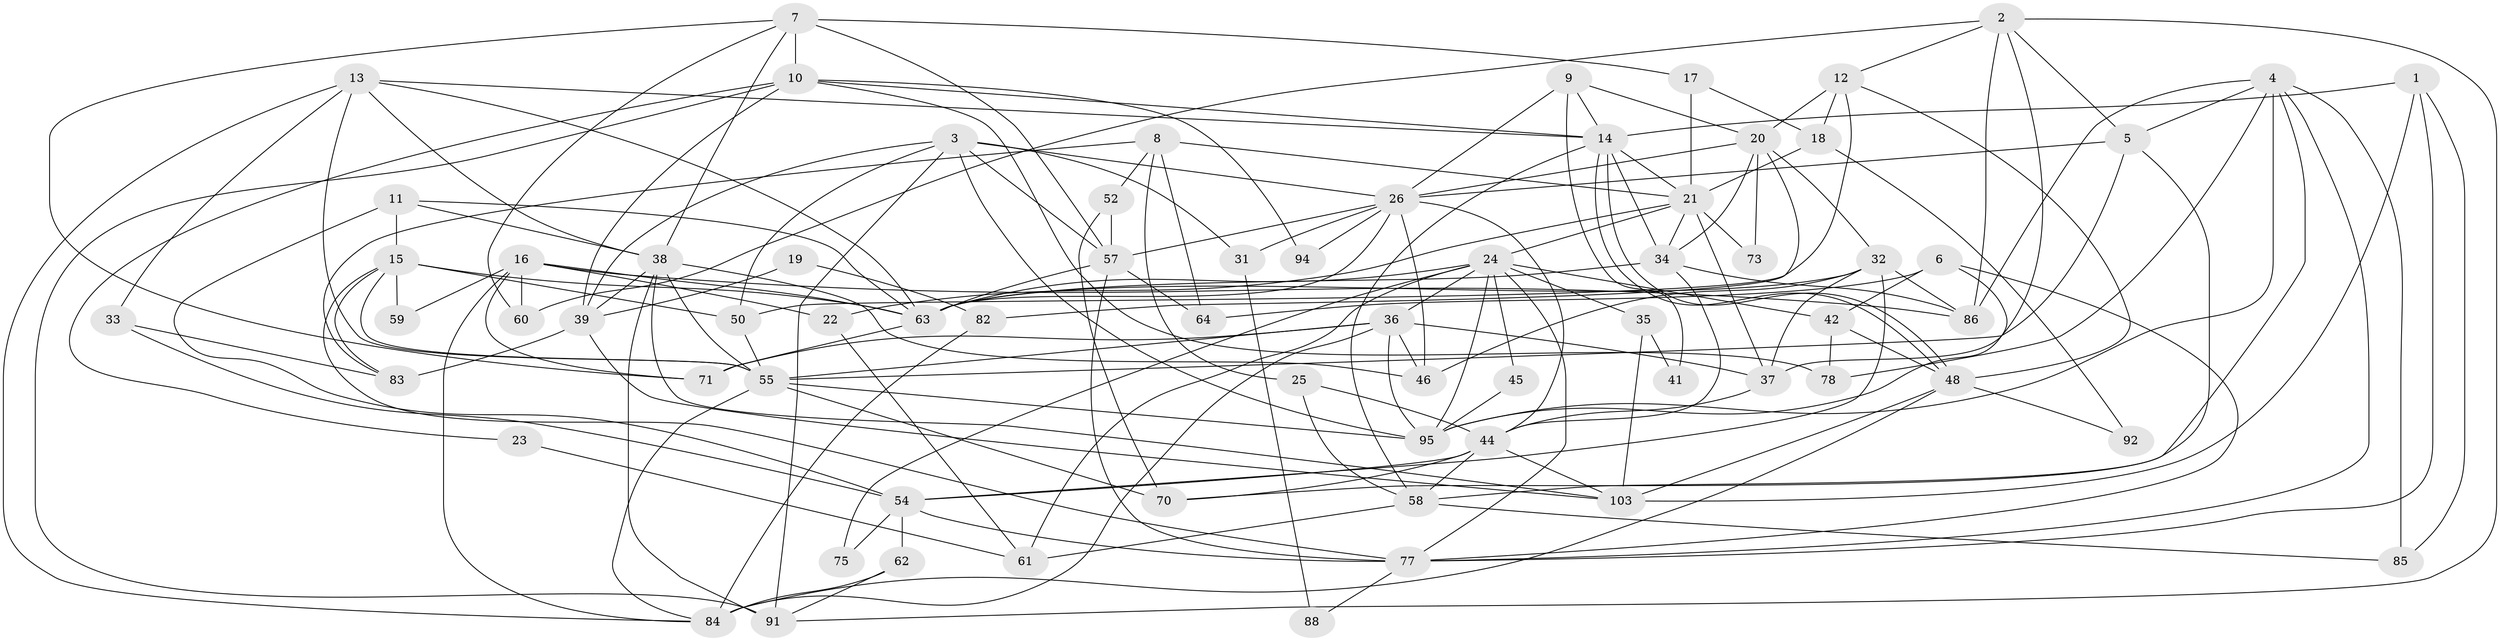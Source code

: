 // original degree distribution, {4: 0.26605504587155965, 3: 0.22935779816513763, 6: 0.10091743119266056, 2: 0.1743119266055046, 5: 0.1651376146788991, 7: 0.05504587155963303, 9: 0.009174311926605505}
// Generated by graph-tools (version 1.1) at 2025/11/02/27/25 16:11:17]
// undirected, 70 vertices, 175 edges
graph export_dot {
graph [start="1"]
  node [color=gray90,style=filled];
  1 [super="+43"];
  2 [super="+105"];
  3 [super="+76"];
  4 [super="+47"];
  5 [super="+100"];
  6 [super="+49"];
  7 [super="+96"];
  8 [super="+28"];
  9 [super="+29"];
  10 [super="+40"];
  11;
  12 [super="+104"];
  13;
  14 [super="+67"];
  15 [super="+81"];
  16 [super="+69"];
  17;
  18 [super="+30"];
  19;
  20 [super="+72"];
  21 [super="+97"];
  22;
  23;
  24 [super="+27"];
  25;
  26 [super="+53"];
  31;
  32 [super="+99"];
  33;
  34 [super="+107"];
  35;
  36 [super="+68"];
  37;
  38 [super="+87"];
  39 [super="+89"];
  41;
  42;
  44 [super="+56"];
  45;
  46 [super="+74"];
  48 [super="+51"];
  50 [super="+66"];
  52;
  54 [super="+106"];
  55 [super="+98"];
  57 [super="+79"];
  58 [super="+90"];
  59;
  60;
  61;
  62 [super="+65"];
  63 [super="+80"];
  64;
  70;
  71 [super="+108"];
  73;
  75;
  77 [super="+109"];
  78;
  82;
  83;
  84 [super="+102"];
  85 [super="+93"];
  86;
  88;
  91;
  92;
  94;
  95 [super="+101"];
  103;
  1 -- 77;
  1 -- 85;
  1 -- 14;
  1 -- 103;
  2 -- 60;
  2 -- 91;
  2 -- 37;
  2 -- 5;
  2 -- 86;
  2 -- 12;
  3 -- 57;
  3 -- 91;
  3 -- 31;
  3 -- 26;
  3 -- 95;
  3 -- 39;
  3 -- 50;
  4 -- 86;
  4 -- 78;
  4 -- 85;
  4 -- 70;
  4 -- 77;
  4 -- 5;
  4 -- 95;
  5 -- 26;
  5 -- 55;
  5 -- 58;
  6 -- 95;
  6 -- 64;
  6 -- 42;
  6 -- 77;
  7 -- 60;
  7 -- 71;
  7 -- 10;
  7 -- 57 [weight=2];
  7 -- 17;
  7 -- 38;
  8 -- 64;
  8 -- 25;
  8 -- 83;
  8 -- 52;
  8 -- 21;
  9 -- 20;
  9 -- 26;
  9 -- 14;
  9 -- 41;
  10 -- 91;
  10 -- 94;
  10 -- 39;
  10 -- 23;
  10 -- 78;
  10 -- 14;
  11 -- 63;
  11 -- 38;
  11 -- 15;
  11 -- 54;
  12 -- 50;
  12 -- 20 [weight=2];
  12 -- 48;
  12 -- 18;
  13 -- 38;
  13 -- 33;
  13 -- 14;
  13 -- 55;
  13 -- 63;
  13 -- 84;
  14 -- 48;
  14 -- 48;
  14 -- 34;
  14 -- 58;
  14 -- 21;
  15 -- 63;
  15 -- 50;
  15 -- 59;
  15 -- 83;
  15 -- 55;
  15 -- 77;
  16 -- 63;
  16 -- 86;
  16 -- 22;
  16 -- 59;
  16 -- 60;
  16 -- 71;
  16 -- 84;
  17 -- 21;
  17 -- 18;
  18 -- 21;
  18 -- 92;
  19 -- 82;
  19 -- 39;
  20 -- 73;
  20 -- 32;
  20 -- 82;
  20 -- 26;
  20 -- 34 [weight=2];
  21 -- 37;
  21 -- 73;
  21 -- 34;
  21 -- 22;
  21 -- 24;
  22 -- 61;
  23 -- 61;
  24 -- 35;
  24 -- 42;
  24 -- 75;
  24 -- 45;
  24 -- 77;
  24 -- 61;
  24 -- 63;
  24 -- 36;
  24 -- 95;
  25 -- 44;
  25 -- 58;
  26 -- 46;
  26 -- 94;
  26 -- 63;
  26 -- 57;
  26 -- 44;
  26 -- 31;
  31 -- 88;
  32 -- 86;
  32 -- 37;
  32 -- 63;
  32 -- 46;
  32 -- 54;
  33 -- 83;
  33 -- 54;
  34 -- 44;
  34 -- 86;
  34 -- 63;
  35 -- 103;
  35 -- 41;
  36 -- 37;
  36 -- 71 [weight=2];
  36 -- 84;
  36 -- 55;
  36 -- 95;
  36 -- 46;
  37 -- 44;
  38 -- 103;
  38 -- 91;
  38 -- 39;
  38 -- 55;
  38 -- 46;
  39 -- 83;
  39 -- 103;
  42 -- 78;
  42 -- 48;
  44 -- 70;
  44 -- 54;
  44 -- 103;
  44 -- 58;
  45 -- 95;
  48 -- 103;
  48 -- 92;
  48 -- 84;
  50 -- 55;
  52 -- 70;
  52 -- 57;
  54 -- 77;
  54 -- 75;
  54 -- 62;
  55 -- 95;
  55 -- 70;
  55 -- 84;
  57 -- 64;
  57 -- 77;
  57 -- 63;
  58 -- 85;
  58 -- 61;
  62 -- 91;
  62 -- 84;
  63 -- 71;
  77 -- 88;
  82 -- 84;
}
